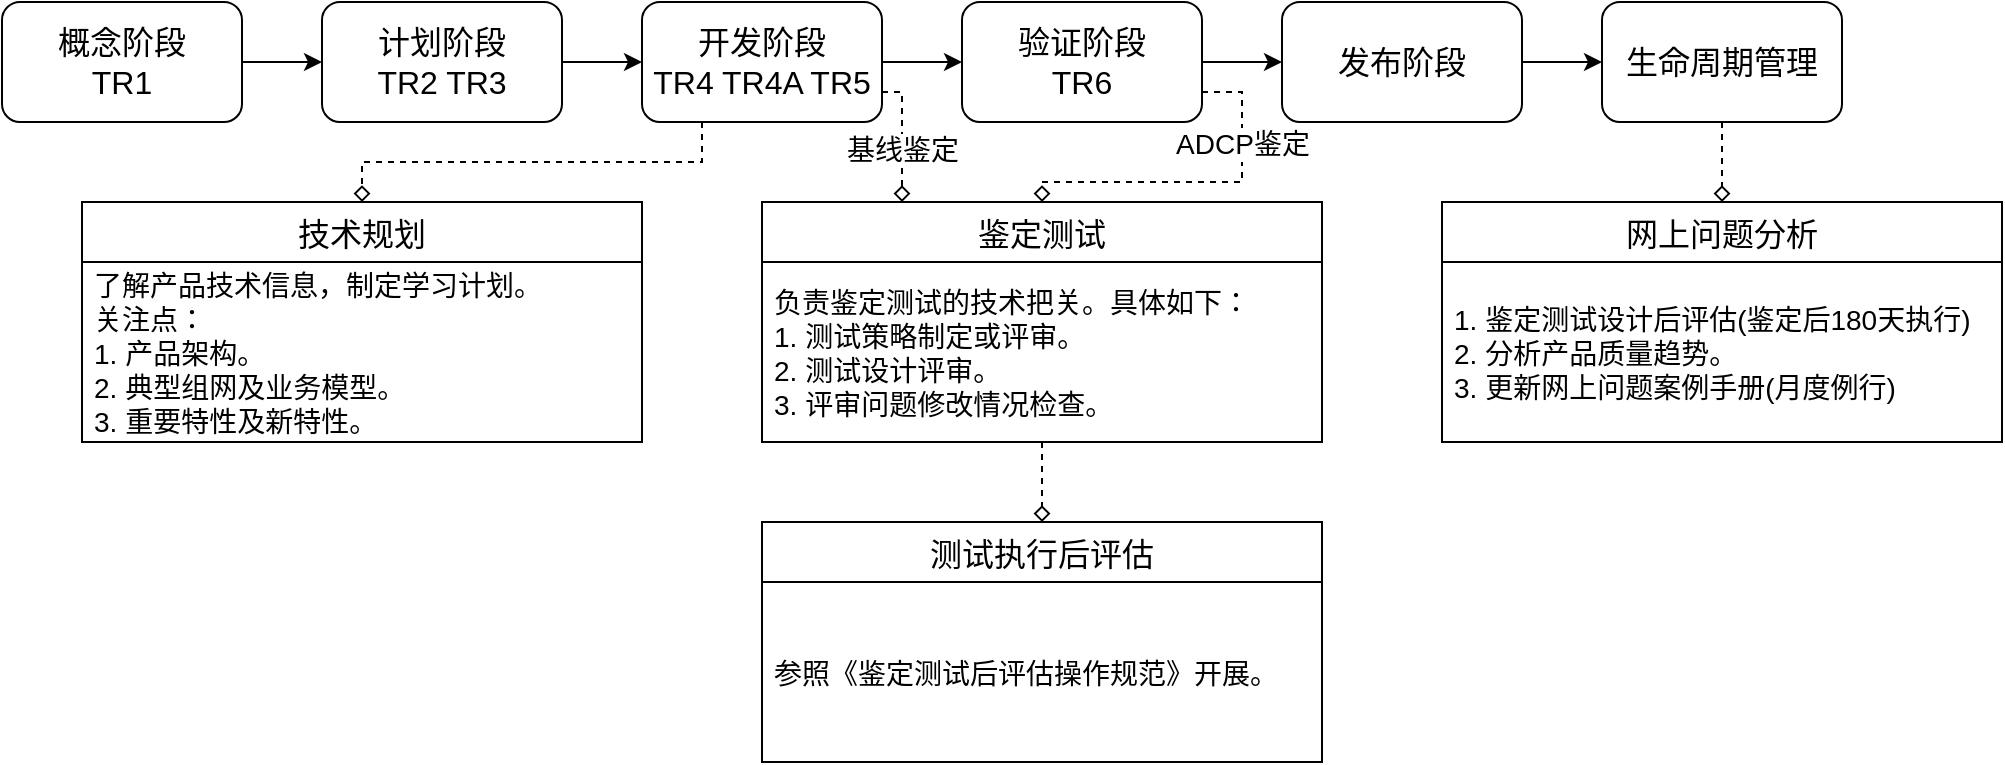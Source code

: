 <mxfile version="17.5.0" type="github">
  <diagram id="eeHc00onXk_6_axVfq1E" name="Page-1">
    <mxGraphModel dx="1102" dy="614" grid="1" gridSize="10" guides="1" tooltips="1" connect="1" arrows="1" fold="1" page="1" pageScale="1" pageWidth="1169" pageHeight="827" math="0" shadow="0">
      <root>
        <mxCell id="0" />
        <mxCell id="1" parent="0" />
        <mxCell id="JeqD6YOxb1yY-aTv0xNF-3" value="" style="edgeStyle=orthogonalEdgeStyle;rounded=0;orthogonalLoop=1;jettySize=auto;html=1;fontSize=16;" edge="1" parent="1" source="JeqD6YOxb1yY-aTv0xNF-1" target="JeqD6YOxb1yY-aTv0xNF-2">
          <mxGeometry relative="1" as="geometry" />
        </mxCell>
        <mxCell id="JeqD6YOxb1yY-aTv0xNF-1" value="概念阶段&lt;br&gt;TR1" style="rounded=1;whiteSpace=wrap;html=1;fontSize=16;" vertex="1" parent="1">
          <mxGeometry x="120" y="340" width="120" height="60" as="geometry" />
        </mxCell>
        <mxCell id="JeqD6YOxb1yY-aTv0xNF-5" value="" style="edgeStyle=orthogonalEdgeStyle;rounded=0;orthogonalLoop=1;jettySize=auto;html=1;fontSize=16;" edge="1" parent="1" source="JeqD6YOxb1yY-aTv0xNF-2" target="JeqD6YOxb1yY-aTv0xNF-4">
          <mxGeometry relative="1" as="geometry" />
        </mxCell>
        <mxCell id="JeqD6YOxb1yY-aTv0xNF-2" value="计划阶段&lt;br&gt;TR2 TR3" style="whiteSpace=wrap;html=1;rounded=1;fontSize=16;" vertex="1" parent="1">
          <mxGeometry x="280" y="340" width="120" height="60" as="geometry" />
        </mxCell>
        <mxCell id="JeqD6YOxb1yY-aTv0xNF-7" value="" style="edgeStyle=orthogonalEdgeStyle;rounded=0;orthogonalLoop=1;jettySize=auto;html=1;fontSize=16;" edge="1" parent="1" source="JeqD6YOxb1yY-aTv0xNF-4" target="JeqD6YOxb1yY-aTv0xNF-6">
          <mxGeometry relative="1" as="geometry" />
        </mxCell>
        <mxCell id="JeqD6YOxb1yY-aTv0xNF-28" style="edgeStyle=orthogonalEdgeStyle;rounded=0;orthogonalLoop=1;jettySize=auto;html=1;exitX=0.25;exitY=1;exitDx=0;exitDy=0;entryX=0.5;entryY=0;entryDx=0;entryDy=0;fontSize=11;dashed=1;endArrow=diamond;endFill=0;" edge="1" parent="1" source="JeqD6YOxb1yY-aTv0xNF-4" target="JeqD6YOxb1yY-aTv0xNF-15">
          <mxGeometry relative="1" as="geometry" />
        </mxCell>
        <mxCell id="JeqD6YOxb1yY-aTv0xNF-39" style="edgeStyle=orthogonalEdgeStyle;rounded=0;orthogonalLoop=1;jettySize=auto;html=1;exitX=1;exitY=0.75;exitDx=0;exitDy=0;entryX=0.25;entryY=0;entryDx=0;entryDy=0;dashed=1;fontSize=14;endArrow=diamond;endFill=0;" edge="1" parent="1" source="JeqD6YOxb1yY-aTv0xNF-4" target="JeqD6YOxb1yY-aTv0xNF-29">
          <mxGeometry relative="1" as="geometry">
            <Array as="points">
              <mxPoint x="570" y="385" />
            </Array>
          </mxGeometry>
        </mxCell>
        <mxCell id="JeqD6YOxb1yY-aTv0xNF-40" value="基线鉴定" style="edgeLabel;html=1;align=center;verticalAlign=middle;resizable=0;points=[];fontSize=14;" vertex="1" connectable="0" parent="JeqD6YOxb1yY-aTv0xNF-39">
          <mxGeometry x="0.573" relative="1" as="geometry">
            <mxPoint y="-12" as="offset" />
          </mxGeometry>
        </mxCell>
        <mxCell id="JeqD6YOxb1yY-aTv0xNF-4" value="开发阶段&lt;br&gt;TR4 TR4A TR5" style="whiteSpace=wrap;html=1;rounded=1;fontSize=16;" vertex="1" parent="1">
          <mxGeometry x="440" y="340" width="120" height="60" as="geometry" />
        </mxCell>
        <mxCell id="JeqD6YOxb1yY-aTv0xNF-9" value="" style="edgeStyle=orthogonalEdgeStyle;rounded=0;orthogonalLoop=1;jettySize=auto;html=1;fontSize=16;" edge="1" parent="1" source="JeqD6YOxb1yY-aTv0xNF-6" target="JeqD6YOxb1yY-aTv0xNF-8">
          <mxGeometry relative="1" as="geometry" />
        </mxCell>
        <mxCell id="JeqD6YOxb1yY-aTv0xNF-33" style="edgeStyle=orthogonalEdgeStyle;rounded=0;orthogonalLoop=1;jettySize=auto;html=1;exitX=1;exitY=0.75;exitDx=0;exitDy=0;entryX=0.5;entryY=0;entryDx=0;entryDy=0;dashed=1;fontSize=11;endArrow=diamond;endFill=0;" edge="1" parent="1" source="JeqD6YOxb1yY-aTv0xNF-6" target="JeqD6YOxb1yY-aTv0xNF-29">
          <mxGeometry relative="1" as="geometry">
            <Array as="points">
              <mxPoint x="740" y="385" />
              <mxPoint x="740" y="430" />
              <mxPoint x="640" y="430" />
            </Array>
          </mxGeometry>
        </mxCell>
        <mxCell id="JeqD6YOxb1yY-aTv0xNF-41" value="ADCP鉴定" style="edgeLabel;html=1;align=center;verticalAlign=middle;resizable=0;points=[];fontSize=14;" vertex="1" connectable="0" parent="JeqD6YOxb1yY-aTv0xNF-33">
          <mxGeometry x="-0.449" relative="1" as="geometry">
            <mxPoint y="-2" as="offset" />
          </mxGeometry>
        </mxCell>
        <mxCell id="JeqD6YOxb1yY-aTv0xNF-6" value="验证阶段&lt;br&gt;TR6" style="whiteSpace=wrap;html=1;rounded=1;fontSize=16;" vertex="1" parent="1">
          <mxGeometry x="600" y="340" width="120" height="60" as="geometry" />
        </mxCell>
        <mxCell id="JeqD6YOxb1yY-aTv0xNF-11" value="" style="edgeStyle=orthogonalEdgeStyle;rounded=0;orthogonalLoop=1;jettySize=auto;html=1;fontSize=16;" edge="1" parent="1" source="JeqD6YOxb1yY-aTv0xNF-8" target="JeqD6YOxb1yY-aTv0xNF-10">
          <mxGeometry relative="1" as="geometry" />
        </mxCell>
        <mxCell id="JeqD6YOxb1yY-aTv0xNF-8" value="发布阶段" style="whiteSpace=wrap;html=1;rounded=1;fontSize=16;" vertex="1" parent="1">
          <mxGeometry x="760" y="340" width="120" height="60" as="geometry" />
        </mxCell>
        <mxCell id="JeqD6YOxb1yY-aTv0xNF-34" style="edgeStyle=orthogonalEdgeStyle;rounded=0;orthogonalLoop=1;jettySize=auto;html=1;exitX=0.5;exitY=1;exitDx=0;exitDy=0;dashed=1;fontSize=11;endArrow=diamond;endFill=0;" edge="1" parent="1" source="JeqD6YOxb1yY-aTv0xNF-10" target="JeqD6YOxb1yY-aTv0xNF-35">
          <mxGeometry relative="1" as="geometry">
            <mxPoint x="950" y="440" as="targetPoint" />
            <Array as="points" />
          </mxGeometry>
        </mxCell>
        <mxCell id="JeqD6YOxb1yY-aTv0xNF-10" value="生命周期管理" style="whiteSpace=wrap;html=1;rounded=1;fontSize=16;" vertex="1" parent="1">
          <mxGeometry x="920" y="340" width="120" height="60" as="geometry" />
        </mxCell>
        <mxCell id="JeqD6YOxb1yY-aTv0xNF-15" value="技术规划" style="swimlane;fontStyle=0;childLayout=stackLayout;horizontal=1;startSize=30;horizontalStack=0;resizeParent=1;resizeParentMax=0;resizeLast=0;collapsible=1;marginBottom=0;labelBorderColor=none;fontSize=16;strokeColor=default;" vertex="1" parent="1">
          <mxGeometry x="160" y="440" width="280" height="120" as="geometry" />
        </mxCell>
        <mxCell id="JeqD6YOxb1yY-aTv0xNF-16" value="了解产品技术信息，制定学习计划。&#xa;关注点：&#xa;1. 产品架构。&#xa;2. 典型组网及业务模型。&#xa;3. 重要特性及新特性。" style="text;strokeColor=none;fillColor=none;align=left;verticalAlign=middle;spacingLeft=4;spacingRight=4;overflow=hidden;points=[[0,0.5],[1,0.5]];portConstraint=eastwest;rotatable=0;labelBorderColor=none;fontSize=14;" vertex="1" parent="JeqD6YOxb1yY-aTv0xNF-15">
          <mxGeometry y="30" width="280" height="90" as="geometry" />
        </mxCell>
        <mxCell id="JeqD6YOxb1yY-aTv0xNF-44" value="" style="edgeStyle=orthogonalEdgeStyle;rounded=0;orthogonalLoop=1;jettySize=auto;html=1;dashed=1;fontSize=14;endArrow=diamond;endFill=0;" edge="1" parent="1" source="JeqD6YOxb1yY-aTv0xNF-29" target="JeqD6YOxb1yY-aTv0xNF-42">
          <mxGeometry relative="1" as="geometry" />
        </mxCell>
        <mxCell id="JeqD6YOxb1yY-aTv0xNF-29" value="鉴定测试" style="swimlane;fontStyle=0;childLayout=stackLayout;horizontal=1;startSize=30;horizontalStack=0;resizeParent=1;resizeParentMax=0;resizeLast=0;collapsible=1;marginBottom=0;labelBorderColor=none;fontSize=16;strokeColor=default;" vertex="1" parent="1">
          <mxGeometry x="500" y="440" width="280" height="120" as="geometry" />
        </mxCell>
        <mxCell id="JeqD6YOxb1yY-aTv0xNF-30" value="负责鉴定测试的技术把关。具体如下：&#xa;1. 测试策略制定或评审。&#xa;2. 测试设计评审。&#xa;3. 评审问题修改情况检查。" style="text;strokeColor=none;fillColor=none;align=left;verticalAlign=middle;spacingLeft=4;spacingRight=4;overflow=hidden;points=[[0,0.5],[1,0.5]];portConstraint=eastwest;rotatable=0;labelBorderColor=none;fontSize=14;" vertex="1" parent="JeqD6YOxb1yY-aTv0xNF-29">
          <mxGeometry y="30" width="280" height="90" as="geometry" />
        </mxCell>
        <mxCell id="JeqD6YOxb1yY-aTv0xNF-35" value="网上问题分析" style="swimlane;fontStyle=0;childLayout=stackLayout;horizontal=1;startSize=30;horizontalStack=0;resizeParent=1;resizeParentMax=0;resizeLast=0;collapsible=1;marginBottom=0;labelBorderColor=none;fontSize=16;strokeColor=default;" vertex="1" parent="1">
          <mxGeometry x="840" y="440" width="280" height="120" as="geometry" />
        </mxCell>
        <mxCell id="JeqD6YOxb1yY-aTv0xNF-36" value="1. 鉴定测试设计后评估(鉴定后180天执行)&#xa;2. 分析产品质量趋势。&#xa;3. 更新网上问题案例手册(月度例行)" style="text;strokeColor=none;fillColor=none;align=left;verticalAlign=middle;spacingLeft=4;spacingRight=4;overflow=hidden;points=[[0,0.5],[1,0.5]];portConstraint=eastwest;rotatable=0;labelBorderColor=none;fontSize=14;" vertex="1" parent="JeqD6YOxb1yY-aTv0xNF-35">
          <mxGeometry y="30" width="280" height="90" as="geometry" />
        </mxCell>
        <mxCell id="JeqD6YOxb1yY-aTv0xNF-42" value="测试执行后评估" style="swimlane;fontStyle=0;childLayout=stackLayout;horizontal=1;startSize=30;horizontalStack=0;resizeParent=1;resizeParentMax=0;resizeLast=0;collapsible=1;marginBottom=0;labelBorderColor=none;fontSize=16;strokeColor=default;" vertex="1" parent="1">
          <mxGeometry x="500" y="600" width="280" height="120" as="geometry" />
        </mxCell>
        <mxCell id="JeqD6YOxb1yY-aTv0xNF-43" value="参照《鉴定测试后评估操作规范》开展。" style="text;strokeColor=none;fillColor=none;align=left;verticalAlign=middle;spacingLeft=4;spacingRight=4;overflow=hidden;points=[[0,0.5],[1,0.5]];portConstraint=eastwest;rotatable=0;labelBorderColor=none;fontSize=14;" vertex="1" parent="JeqD6YOxb1yY-aTv0xNF-42">
          <mxGeometry y="30" width="280" height="90" as="geometry" />
        </mxCell>
      </root>
    </mxGraphModel>
  </diagram>
</mxfile>
